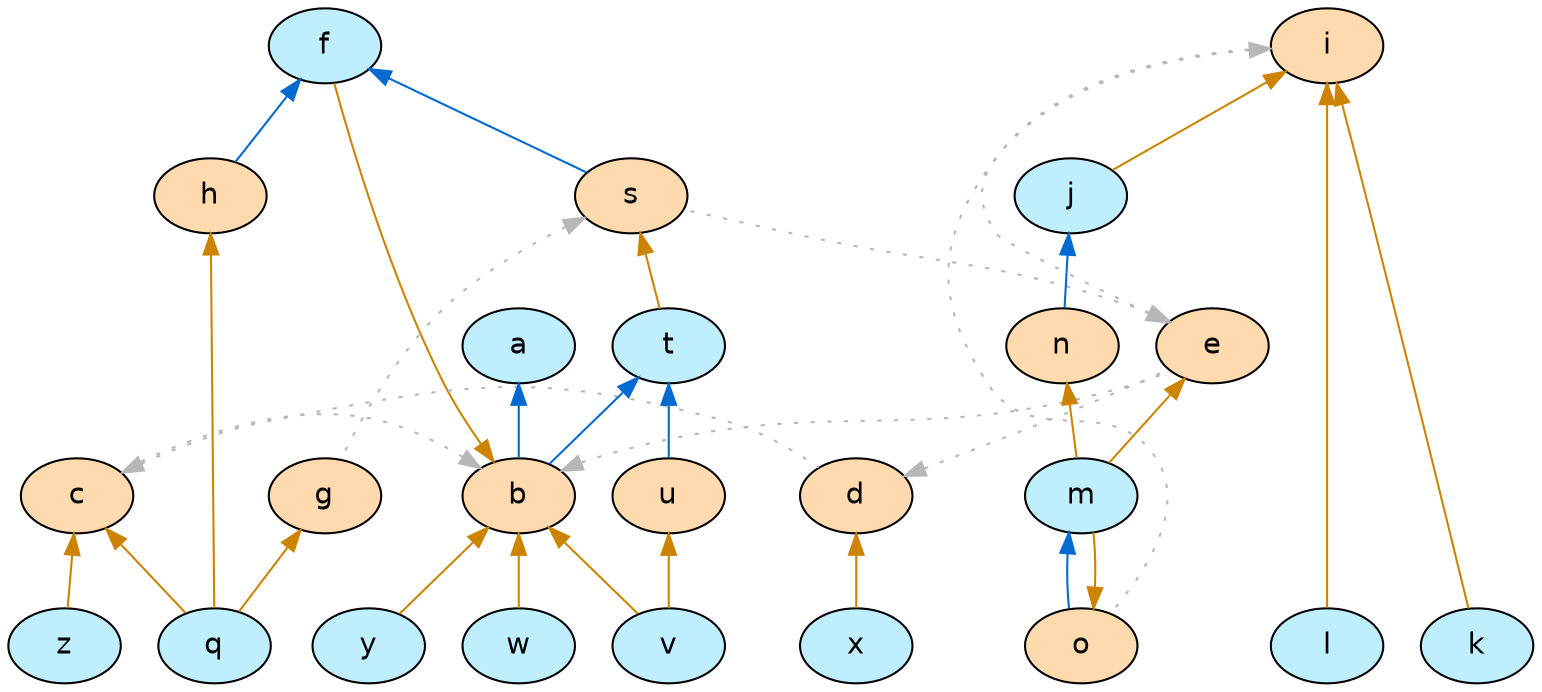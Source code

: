 digraph G {
  rankdir="TB"
  node [shape=oval style=filled fontname=Helvetica fontsize=14]
  node [fillcolor="#ffdaaf" fontcolor="#000000"] b c d e s g h i o n u
  node [fillcolor="#bfefff" fontcolor="#000000"] a t f j k l m q v w x y z
  edge [dir=back color="#006ad1" style="solid"]
        "a" -> "b" 
        "t" -> "b" 
        "f" -> "h" 
        "j" -> "n" 
        "m" -> "o" 
        "f" -> "s" 
        "t" -> "u" 
  edge [dir=back color="#cc8400" style="solid"]
        "b" -> "f" 
        "i" -> "j" 
        "i" -> "k" 
        "i" -> "l" 
        "e" -> "m" 
        "o" -> "m" 
        "n" -> "m" 
        "g" -> "q" 
        "h" -> "q" 
        "c" -> "q" 
        "s" -> "t" 
        "b" -> "v" 
        "u" -> "v" 
        "b" -> "w" 
        "d" -> "x" 
        "b" -> "y" 
        "c" -> "z" 
  edge [dir=back color="#b7b7b7" style="dotted" constraint=false]
        "b" -> "c" 
        "c" -> "d" 
        "b" -> "e" 
        "d" -> "e" 
        "s" -> "g" 
        "e" -> "i" 
        "i" -> "o" 
        "e" -> "s" 

  {rank = max k l q v w x y z}
  {rank = min f}
}
